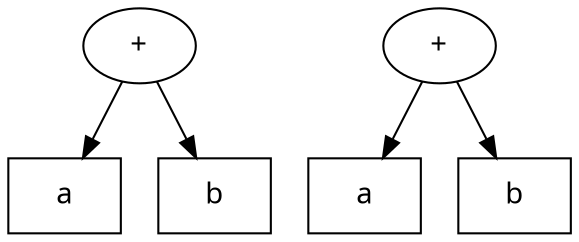 digraph G {
	node [label="\N"];
	graph [bb="0,0,270,108"];
	{
		graph [bb=""];
		0 [label="+", fontname=Verdana, shape=ellipse, pos="63,90", width="0.75", height="0.5"];
		1 [label=a, fontname=Verdana, shape=box, pos="27,18", width="0.75", height="0.5"];
		2 [label=b, fontname=Verdana, shape=box, pos="99,18", width="0.75", height="0.5"];
		0 -> 1 [pos="e,36.01,36.021 54.285,72.571 50.177,64.354 45.18,54.361 40.591,45.182"];
		0 -> 2 [pos="e,89.99,36.021 71.715,72.571 75.823,64.354 80.82,54.361 85.409,45.182"];
	}
	{
		graph [bb=""];
		3 [label="+", fontname=Verdana, shape=ellipse, pos="207,90", width="0.75", height="0.5"];
		4 [label=a, fontname=Verdana, shape=box, pos="171,18", width="0.75", height="0.5"];
		5 [label=b, fontname=Verdana, shape=box, pos="243,18", width="0.75", height="0.5"];
		3 -> 4 [pos="e,180.01,36.021 198.29,72.571 194.18,64.354 189.18,54.361 184.59,45.182"];
		3 -> 5 [pos="e,233.99,36.021 215.71,72.571 219.82,64.354 224.82,54.361 229.41,45.182"];
	}
}
